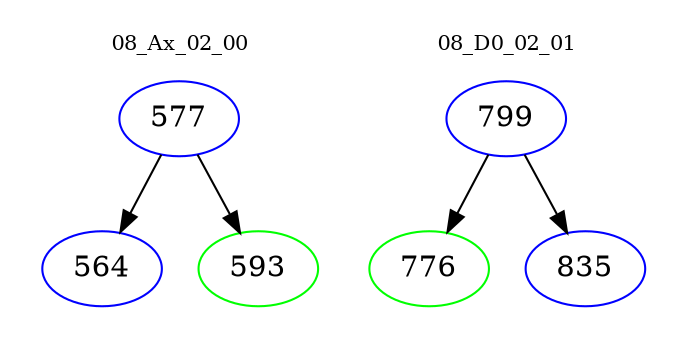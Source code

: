 digraph{
subgraph cluster_0 {
color = white
label = "08_Ax_02_00";
fontsize=10;
T0_577 [label="577", color="blue"]
T0_577 -> T0_564 [color="black"]
T0_564 [label="564", color="blue"]
T0_577 -> T0_593 [color="black"]
T0_593 [label="593", color="green"]
}
subgraph cluster_1 {
color = white
label = "08_D0_02_01";
fontsize=10;
T1_799 [label="799", color="blue"]
T1_799 -> T1_776 [color="black"]
T1_776 [label="776", color="green"]
T1_799 -> T1_835 [color="black"]
T1_835 [label="835", color="blue"]
}
}
